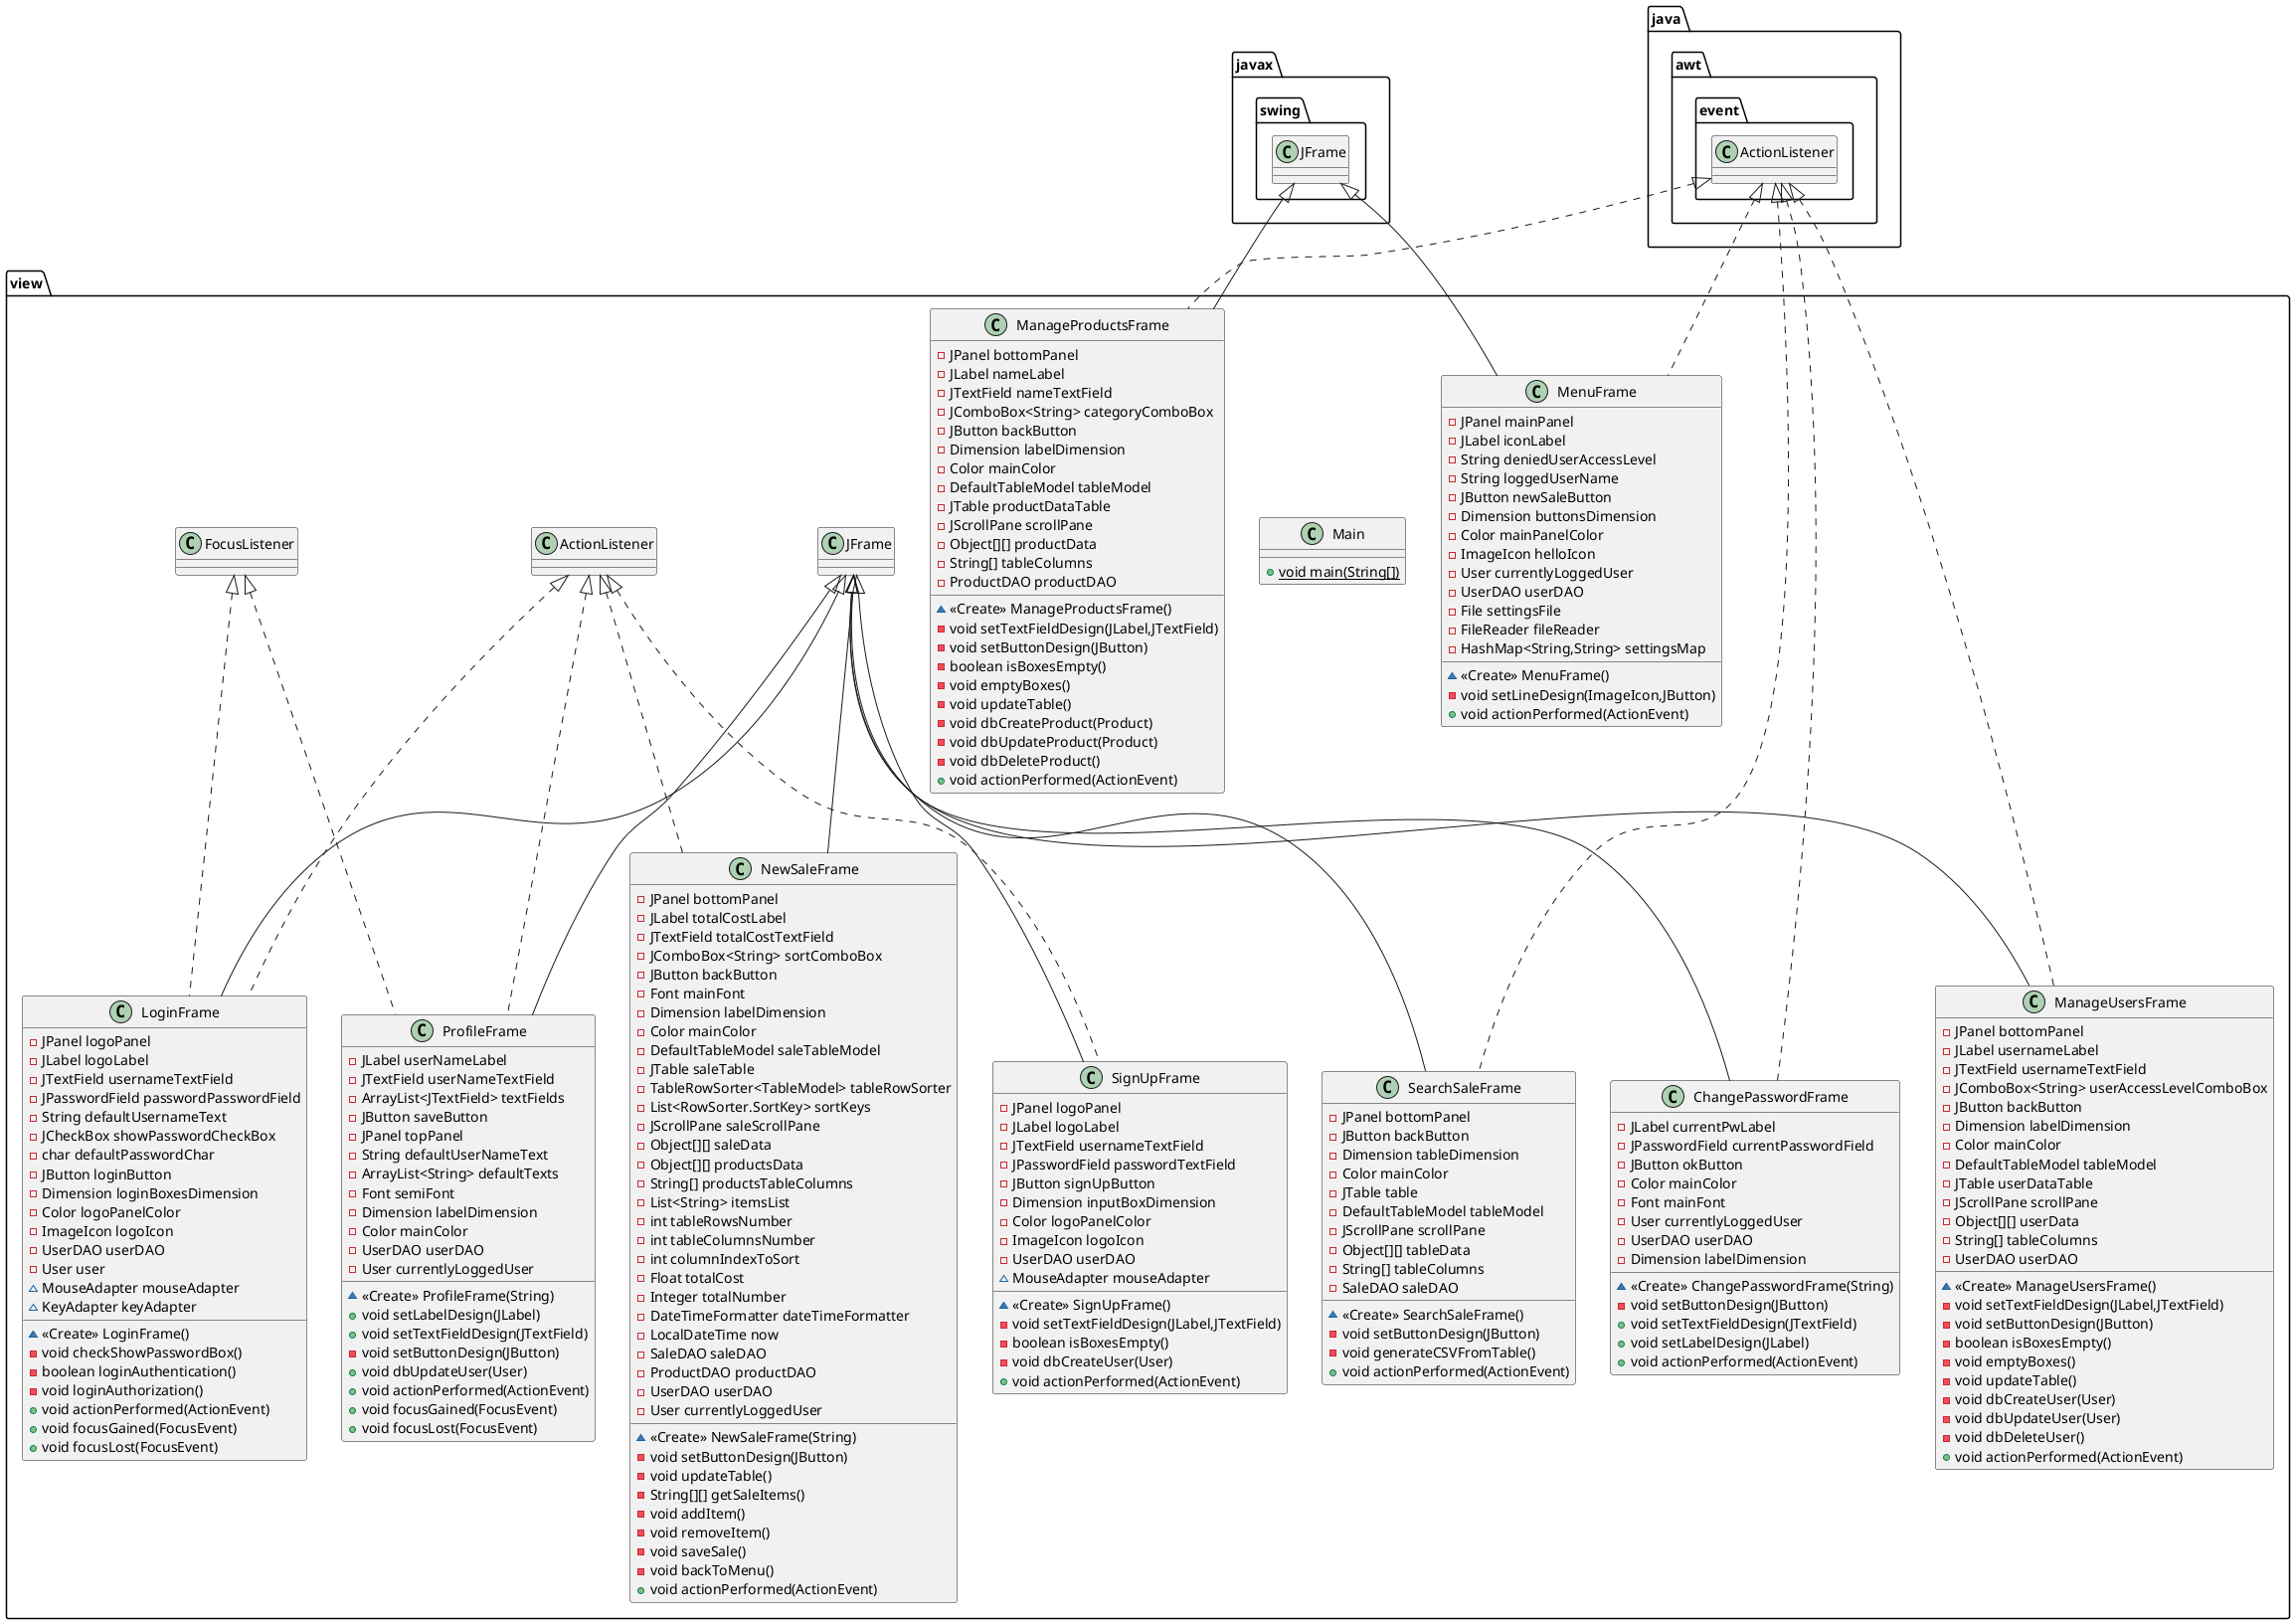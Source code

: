 @startuml
class view.MenuFrame {
- JPanel mainPanel
- JLabel iconLabel
- String deniedUserAccessLevel
- String loggedUserName
- JButton newSaleButton
- Dimension buttonsDimension
- Color mainPanelColor
- ImageIcon helloIcon
- User currentlyLoggedUser
- UserDAO userDAO
- File settingsFile
- FileReader fileReader
- HashMap<String,String> settingsMap
~ <<Create>> MenuFrame()
- void setLineDesign(ImageIcon,JButton)
+ void actionPerformed(ActionEvent)
}


class view.SearchSaleFrame {
- JPanel bottomPanel
- JButton backButton
- Dimension tableDimension
- Color mainColor
- JTable table
- DefaultTableModel tableModel
- JScrollPane scrollPane
- Object[][] tableData
- String[] tableColumns
- SaleDAO saleDAO
~ <<Create>> SearchSaleFrame()
- void setButtonDesign(JButton)
- void generateCSVFromTable()
+ void actionPerformed(ActionEvent)
}


class view.Main {
+ {static} void main(String[])
}

class view.ChangePasswordFrame {
- JLabel currentPwLabel
- JPasswordField currentPasswordField
- JButton okButton
- Color mainColor
- Font mainFont
- User currentlyLoggedUser
- UserDAO userDAO
- Dimension labelDimension
~ <<Create>> ChangePasswordFrame(String)
- void setButtonDesign(JButton)
+ void setTextFieldDesign(JTextField)
+ void setLabelDesign(JLabel)
+ void actionPerformed(ActionEvent)
}


class view.ManageUsersFrame {
- JPanel bottomPanel
- JLabel usernameLabel
- JTextField usernameTextField
- JComboBox<String> userAccessLevelComboBox
- JButton backButton
- Dimension labelDimension
- Color mainColor
- DefaultTableModel tableModel
- JTable userDataTable
- JScrollPane scrollPane
- Object[][] userData
- String[] tableColumns
- UserDAO userDAO
~ <<Create>> ManageUsersFrame()
- void setTextFieldDesign(JLabel,JTextField)
- void setButtonDesign(JButton)
- boolean isBoxesEmpty()
- void emptyBoxes()
- void updateTable()
- void dbCreateUser(User)
- void dbUpdateUser(User)
- void dbDeleteUser()
+ void actionPerformed(ActionEvent)
}


class view.NewSaleFrame {
- JPanel bottomPanel
- JLabel totalCostLabel
- JTextField totalCostTextField
- JComboBox<String> sortComboBox
- JButton backButton
- Font mainFont
- Dimension labelDimension
- Color mainColor
- DefaultTableModel saleTableModel
- JTable saleTable
- TableRowSorter<TableModel> tableRowSorter
- List<RowSorter.SortKey> sortKeys
- JScrollPane saleScrollPane
- Object[][] saleData
- Object[][] productsData
- String[] productsTableColumns
- List<String> itemsList
- int tableRowsNumber
- int tableColumnsNumber
- int columnIndexToSort
- Float totalCost
- Integer totalNumber
- DateTimeFormatter dateTimeFormatter
- LocalDateTime now
- SaleDAO saleDAO
- ProductDAO productDAO
- UserDAO userDAO
- User currentlyLoggedUser
~ <<Create>> NewSaleFrame(String)
- void setButtonDesign(JButton)
- void updateTable()
- String[][] getSaleItems()
- void addItem()
- void removeItem()
- void saveSale()
- void backToMenu()
+ void actionPerformed(ActionEvent)
}


class view.SignUpFrame {
- JPanel logoPanel
- JLabel logoLabel
- JTextField usernameTextField
- JPasswordField passwordTextField
- JButton signUpButton
- Dimension inputBoxDimension
- Color logoPanelColor
- ImageIcon logoIcon
- UserDAO userDAO
~ MouseAdapter mouseAdapter
~ <<Create>> SignUpFrame()
- void setTextFieldDesign(JLabel,JTextField)
- boolean isBoxesEmpty()
- void dbCreateUser(User)
+ void actionPerformed(ActionEvent)
}


class view.LoginFrame {
- JPanel logoPanel
- JLabel logoLabel
- JTextField usernameTextField
- JPasswordField passwordPasswordField
- String defaultUsernameText
- JCheckBox showPasswordCheckBox
- char defaultPasswordChar
- JButton loginButton
- Dimension loginBoxesDimension
- Color logoPanelColor
- ImageIcon logoIcon
- UserDAO userDAO
- User user
~ MouseAdapter mouseAdapter
~ KeyAdapter keyAdapter
~ <<Create>> LoginFrame()
- void checkShowPasswordBox()
- boolean loginAuthentication()
- void loginAuthorization()
+ void actionPerformed(ActionEvent)
+ void focusGained(FocusEvent)
+ void focusLost(FocusEvent)
}


class view.ManageProductsFrame {
- JPanel bottomPanel
- JLabel nameLabel
- JTextField nameTextField
- JComboBox<String> categoryComboBox
- JButton backButton
- Dimension labelDimension
- Color mainColor
- DefaultTableModel tableModel
- JTable productDataTable
- JScrollPane scrollPane
- Object[][] productData
- String[] tableColumns
- ProductDAO productDAO
~ <<Create>> ManageProductsFrame()
- void setTextFieldDesign(JLabel,JTextField)
- void setButtonDesign(JButton)
- boolean isBoxesEmpty()
- void emptyBoxes()
- void updateTable()
- void dbCreateProduct(Product)
- void dbUpdateProduct(Product)
- void dbDeleteProduct()
+ void actionPerformed(ActionEvent)
}


class view.ProfileFrame {
- JLabel userNameLabel
- JTextField userNameTextField
- ArrayList<JTextField> textFields
- JButton saveButton
- JPanel topPanel
- String defaultUserNameText
- ArrayList<String> defaultTexts
- Font semiFont
- Dimension labelDimension
- Color mainColor
- UserDAO userDAO
- User currentlyLoggedUser
~ <<Create>> ProfileFrame(String)
+ void setLabelDesign(JLabel)
+ void setTextFieldDesign(JTextField)
- void setButtonDesign(JButton)
+ void dbUpdateUser(User)
+ void actionPerformed(ActionEvent)
+ void focusGained(FocusEvent)
+ void focusLost(FocusEvent)
}




java.awt.event.ActionListener <|.. view.MenuFrame
javax.swing.JFrame <|-- view.MenuFrame
java.awt.event.ActionListener <|.. view.SearchSaleFrame
view.JFrame <|-- view.SearchSaleFrame
java.awt.event.ActionListener <|.. view.ChangePasswordFrame
view.JFrame <|-- view.ChangePasswordFrame
java.awt.event.ActionListener <|.. view.ManageUsersFrame
view.JFrame <|-- view.ManageUsersFrame
view.ActionListener <|.. view.NewSaleFrame
view.JFrame <|-- view.NewSaleFrame
view.ActionListener <|.. view.SignUpFrame
view.JFrame <|-- view.SignUpFrame
view.ActionListener <|.. view.LoginFrame
view.FocusListener <|.. view.LoginFrame
view.JFrame <|-- view.LoginFrame
java.awt.event.ActionListener <|.. view.ManageProductsFrame
javax.swing.JFrame <|-- view.ManageProductsFrame
view.ActionListener <|.. view.ProfileFrame
view.FocusListener <|.. view.ProfileFrame
view.JFrame <|-- view.ProfileFrame
@enduml